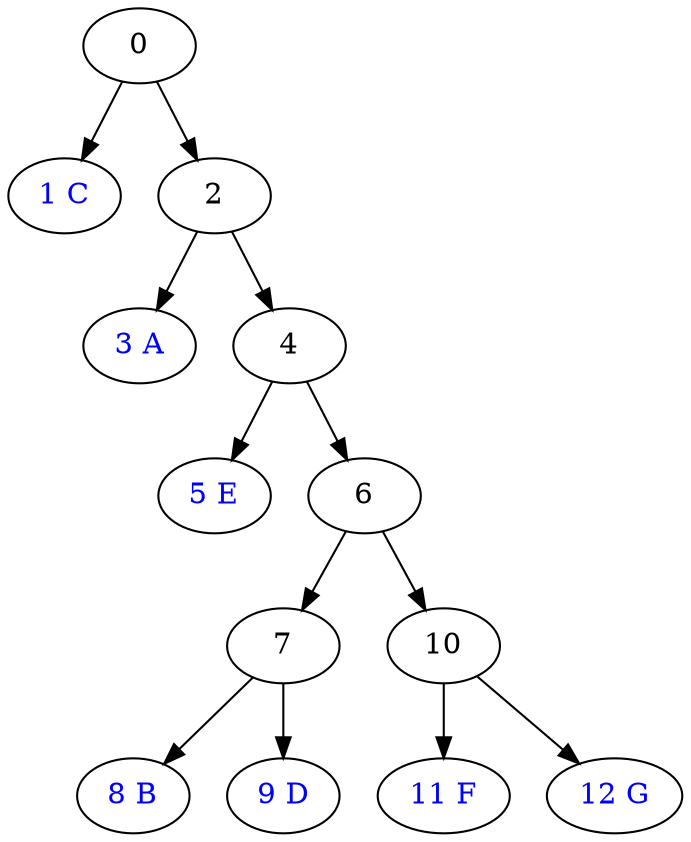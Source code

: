 digraph G {
0 -> 1
1 [label="1 C", fontcolor=blue, fontsize=14];

0 -> 2
2 -> 3
3 [label="3 A", fontcolor=blue, fontsize=14];

2 -> 4
4 -> 5
5 [label="5 E", fontcolor=blue, fontsize=14];

4 -> 6
7 -> 8
8 [label="8 B", fontcolor=blue, fontsize=14];

7 -> 9
9 [label="9 D", fontcolor=blue, fontsize=14];

6 -> 7
6 -> 10
10 -> 11
11 [label="11 F", fontcolor=blue, fontsize=14];

10 -> 12
12 [label="12 G", fontcolor=blue, fontsize=14];

}